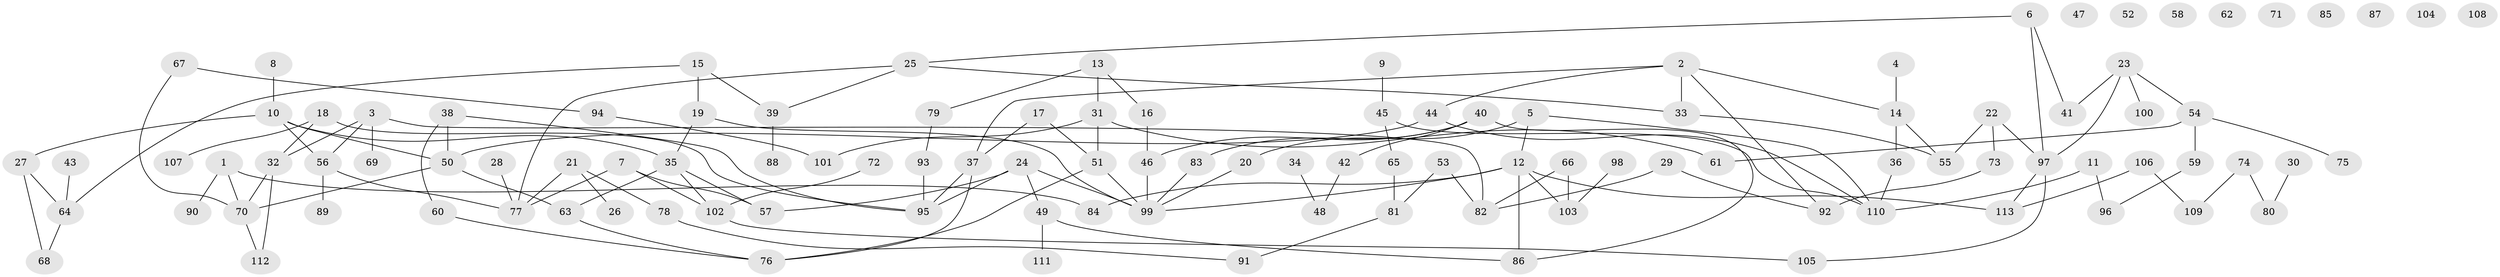 // Generated by graph-tools (version 1.1) at 2025/25/03/09/25 03:25:22]
// undirected, 113 vertices, 142 edges
graph export_dot {
graph [start="1"]
  node [color=gray90,style=filled];
  1;
  2;
  3;
  4;
  5;
  6;
  7;
  8;
  9;
  10;
  11;
  12;
  13;
  14;
  15;
  16;
  17;
  18;
  19;
  20;
  21;
  22;
  23;
  24;
  25;
  26;
  27;
  28;
  29;
  30;
  31;
  32;
  33;
  34;
  35;
  36;
  37;
  38;
  39;
  40;
  41;
  42;
  43;
  44;
  45;
  46;
  47;
  48;
  49;
  50;
  51;
  52;
  53;
  54;
  55;
  56;
  57;
  58;
  59;
  60;
  61;
  62;
  63;
  64;
  65;
  66;
  67;
  68;
  69;
  70;
  71;
  72;
  73;
  74;
  75;
  76;
  77;
  78;
  79;
  80;
  81;
  82;
  83;
  84;
  85;
  86;
  87;
  88;
  89;
  90;
  91;
  92;
  93;
  94;
  95;
  96;
  97;
  98;
  99;
  100;
  101;
  102;
  103;
  104;
  105;
  106;
  107;
  108;
  109;
  110;
  111;
  112;
  113;
  1 -- 70;
  1 -- 84;
  1 -- 90;
  2 -- 14;
  2 -- 33;
  2 -- 37;
  2 -- 44;
  2 -- 92;
  3 -- 32;
  3 -- 56;
  3 -- 69;
  3 -- 82;
  4 -- 14;
  5 -- 12;
  5 -- 20;
  5 -- 110;
  6 -- 25;
  6 -- 41;
  6 -- 97;
  7 -- 57;
  7 -- 77;
  7 -- 102;
  8 -- 10;
  9 -- 45;
  10 -- 27;
  10 -- 35;
  10 -- 50;
  10 -- 56;
  11 -- 96;
  11 -- 110;
  12 -- 84;
  12 -- 86;
  12 -- 99;
  12 -- 103;
  12 -- 113;
  13 -- 16;
  13 -- 31;
  13 -- 79;
  14 -- 36;
  14 -- 55;
  15 -- 19;
  15 -- 39;
  15 -- 64;
  16 -- 46;
  17 -- 37;
  17 -- 51;
  18 -- 32;
  18 -- 95;
  18 -- 107;
  19 -- 35;
  19 -- 99;
  20 -- 99;
  21 -- 26;
  21 -- 77;
  21 -- 78;
  22 -- 55;
  22 -- 73;
  22 -- 97;
  23 -- 41;
  23 -- 54;
  23 -- 97;
  23 -- 100;
  24 -- 49;
  24 -- 57;
  24 -- 95;
  24 -- 99;
  25 -- 33;
  25 -- 39;
  25 -- 77;
  27 -- 64;
  27 -- 68;
  28 -- 77;
  29 -- 82;
  29 -- 92;
  30 -- 80;
  31 -- 51;
  31 -- 61;
  31 -- 101;
  32 -- 70;
  32 -- 112;
  33 -- 55;
  34 -- 48;
  35 -- 57;
  35 -- 63;
  35 -- 102;
  36 -- 110;
  37 -- 76;
  37 -- 95;
  38 -- 50;
  38 -- 60;
  38 -- 95;
  39 -- 88;
  40 -- 42;
  40 -- 46;
  40 -- 83;
  40 -- 86;
  42 -- 48;
  43 -- 64;
  44 -- 50;
  44 -- 110;
  45 -- 65;
  45 -- 110;
  46 -- 99;
  49 -- 86;
  49 -- 111;
  50 -- 63;
  50 -- 70;
  51 -- 76;
  51 -- 99;
  53 -- 81;
  53 -- 82;
  54 -- 59;
  54 -- 61;
  54 -- 75;
  56 -- 77;
  56 -- 89;
  59 -- 96;
  60 -- 76;
  63 -- 76;
  64 -- 68;
  65 -- 81;
  66 -- 82;
  66 -- 103;
  67 -- 70;
  67 -- 94;
  70 -- 112;
  72 -- 102;
  73 -- 92;
  74 -- 80;
  74 -- 109;
  78 -- 91;
  79 -- 93;
  81 -- 91;
  83 -- 99;
  93 -- 95;
  94 -- 101;
  97 -- 105;
  97 -- 113;
  98 -- 103;
  102 -- 105;
  106 -- 109;
  106 -- 113;
}
